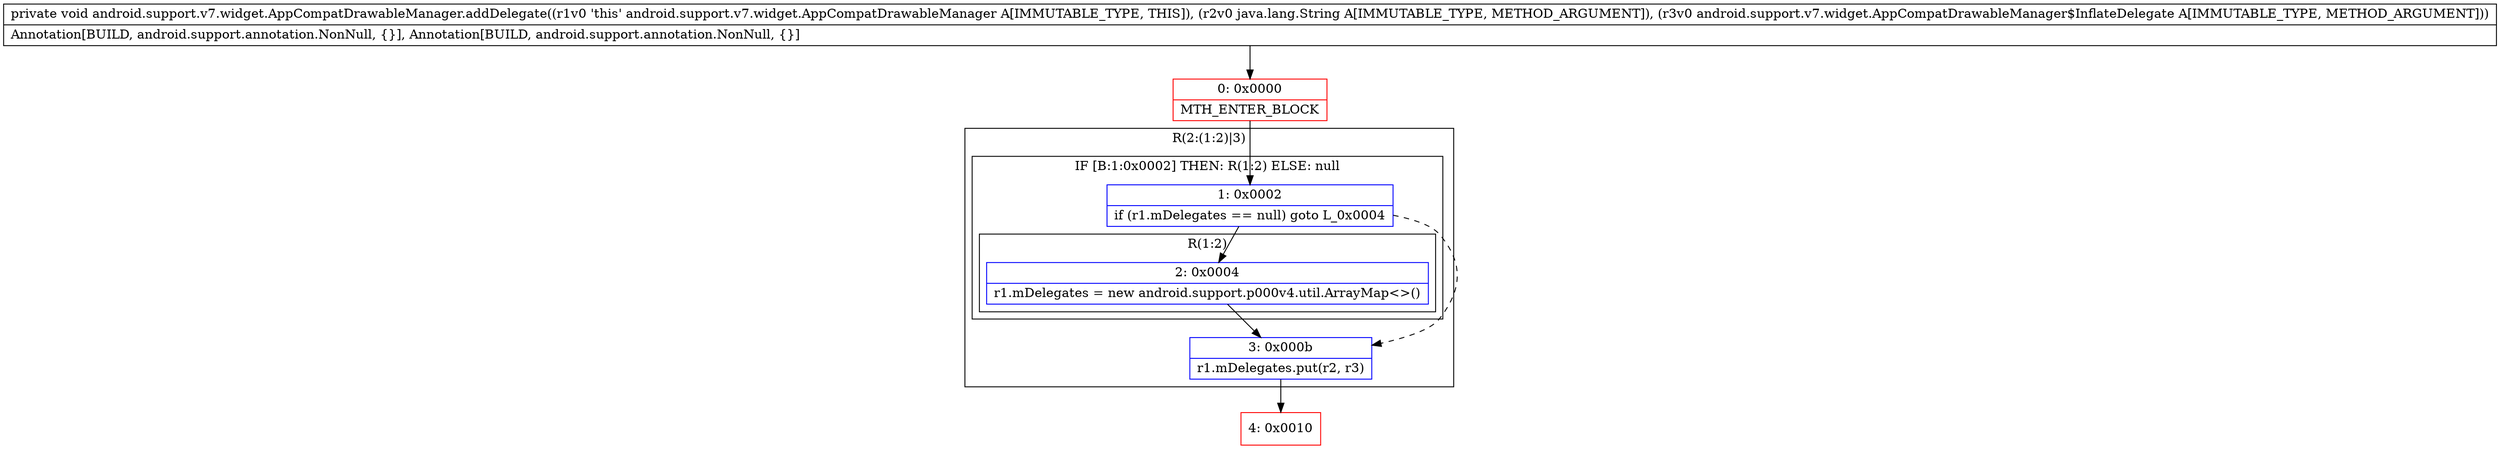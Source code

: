 digraph "CFG forandroid.support.v7.widget.AppCompatDrawableManager.addDelegate(Ljava\/lang\/String;Landroid\/support\/v7\/widget\/AppCompatDrawableManager$InflateDelegate;)V" {
subgraph cluster_Region_381424752 {
label = "R(2:(1:2)|3)";
node [shape=record,color=blue];
subgraph cluster_IfRegion_1925802170 {
label = "IF [B:1:0x0002] THEN: R(1:2) ELSE: null";
node [shape=record,color=blue];
Node_1 [shape=record,label="{1\:\ 0x0002|if (r1.mDelegates == null) goto L_0x0004\l}"];
subgraph cluster_Region_1478785853 {
label = "R(1:2)";
node [shape=record,color=blue];
Node_2 [shape=record,label="{2\:\ 0x0004|r1.mDelegates = new android.support.p000v4.util.ArrayMap\<\>()\l}"];
}
}
Node_3 [shape=record,label="{3\:\ 0x000b|r1.mDelegates.put(r2, r3)\l}"];
}
Node_0 [shape=record,color=red,label="{0\:\ 0x0000|MTH_ENTER_BLOCK\l}"];
Node_4 [shape=record,color=red,label="{4\:\ 0x0010}"];
MethodNode[shape=record,label="{private void android.support.v7.widget.AppCompatDrawableManager.addDelegate((r1v0 'this' android.support.v7.widget.AppCompatDrawableManager A[IMMUTABLE_TYPE, THIS]), (r2v0 java.lang.String A[IMMUTABLE_TYPE, METHOD_ARGUMENT]), (r3v0 android.support.v7.widget.AppCompatDrawableManager$InflateDelegate A[IMMUTABLE_TYPE, METHOD_ARGUMENT]))  | Annotation[BUILD, android.support.annotation.NonNull, \{\}], Annotation[BUILD, android.support.annotation.NonNull, \{\}]\l}"];
MethodNode -> Node_0;
Node_1 -> Node_2;
Node_1 -> Node_3[style=dashed];
Node_2 -> Node_3;
Node_3 -> Node_4;
Node_0 -> Node_1;
}


